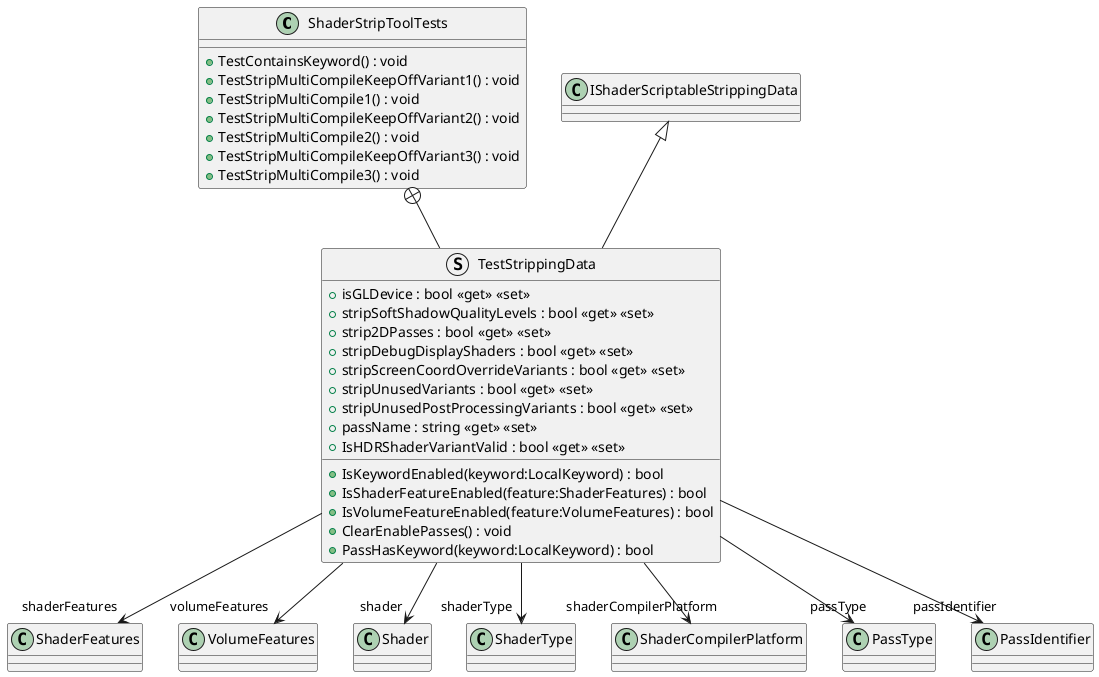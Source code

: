 @startuml
class ShaderStripToolTests {
    + TestContainsKeyword() : void
    + TestStripMultiCompileKeepOffVariant1() : void
    + TestStripMultiCompile1() : void
    + TestStripMultiCompileKeepOffVariant2() : void
    + TestStripMultiCompile2() : void
    + TestStripMultiCompileKeepOffVariant3() : void
    + TestStripMultiCompile3() : void
}
struct TestStrippingData {
    + isGLDevice : bool <<get>> <<set>>
    + stripSoftShadowQualityLevels : bool <<get>> <<set>>
    + strip2DPasses : bool <<get>> <<set>>
    + stripDebugDisplayShaders : bool <<get>> <<set>>
    + stripScreenCoordOverrideVariants : bool <<get>> <<set>>
    + stripUnusedVariants : bool <<get>> <<set>>
    + stripUnusedPostProcessingVariants : bool <<get>> <<set>>
    + passName : string <<get>> <<set>>
    + IsHDRShaderVariantValid : bool <<get>> <<set>>
    + IsKeywordEnabled(keyword:LocalKeyword) : bool
    + IsShaderFeatureEnabled(feature:ShaderFeatures) : bool
    + IsVolumeFeatureEnabled(feature:VolumeFeatures) : bool
    + ClearEnablePasses() : void
    + PassHasKeyword(keyword:LocalKeyword) : bool
}
ShaderStripToolTests +-- TestStrippingData
IShaderScriptableStrippingData <|-- TestStrippingData
TestStrippingData --> "shaderFeatures" ShaderFeatures
TestStrippingData --> "volumeFeatures" VolumeFeatures
TestStrippingData --> "shader" Shader
TestStrippingData --> "shaderType" ShaderType
TestStrippingData --> "shaderCompilerPlatform" ShaderCompilerPlatform
TestStrippingData --> "passType" PassType
TestStrippingData --> "passIdentifier" PassIdentifier
@enduml
